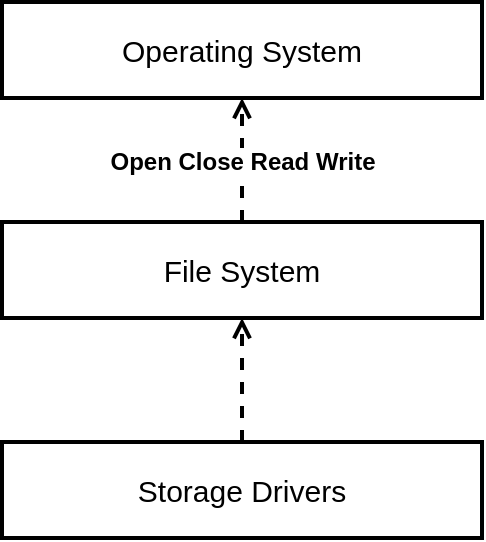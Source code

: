 <mxfile version="15.4.0" type="device" pages="3"><diagram id="Ctepzgeu9kMCJPL2qDfR" name="Signal"><mxGraphModel dx="1086" dy="966" grid="1" gridSize="10" guides="1" tooltips="1" connect="1" arrows="1" fold="1" page="1" pageScale="1" pageWidth="827" pageHeight="1169" math="0" shadow="0"><root><mxCell id="0"/><mxCell id="1" parent="0"/><mxCell id="_YDyN0xzTqJ3rngmpTyM-4" style="edgeStyle=orthogonalEdgeStyle;rounded=0;orthogonalLoop=1;jettySize=auto;html=1;exitX=0.5;exitY=0;exitDx=0;exitDy=0;entryX=0.5;entryY=1;entryDx=0;entryDy=0;fontSize=15;endArrow=open;endFill=0;dashed=1;strokeWidth=2;" edge="1" parent="1" source="_YDyN0xzTqJ3rngmpTyM-1" target="_YDyN0xzTqJ3rngmpTyM-2"><mxGeometry relative="1" as="geometry"/></mxCell><mxCell id="_YDyN0xzTqJ3rngmpTyM-1" value="Storage Drivers" style="rounded=0;whiteSpace=wrap;html=1;strokeWidth=2;fontSize=15;" vertex="1" parent="1"><mxGeometry x="220" y="570" width="240" height="48" as="geometry"/></mxCell><mxCell id="_YDyN0xzTqJ3rngmpTyM-5" style="edgeStyle=orthogonalEdgeStyle;rounded=0;orthogonalLoop=1;jettySize=auto;html=1;exitX=0.5;exitY=0;exitDx=0;exitDy=0;entryX=0.5;entryY=1;entryDx=0;entryDy=0;fontSize=15;endArrow=open;endFill=0;dashed=1;strokeWidth=2;" edge="1" parent="1" source="_YDyN0xzTqJ3rngmpTyM-2" target="_YDyN0xzTqJ3rngmpTyM-3"><mxGeometry relative="1" as="geometry"/></mxCell><mxCell id="_YDyN0xzTqJ3rngmpTyM-2" value="File System" style="rounded=0;whiteSpace=wrap;html=1;strokeWidth=2;fontSize=15;" vertex="1" parent="1"><mxGeometry x="220" y="460" width="240" height="48" as="geometry"/></mxCell><mxCell id="_YDyN0xzTqJ3rngmpTyM-3" value="Operating System" style="rounded=0;whiteSpace=wrap;html=1;strokeWidth=2;fontSize=15;" vertex="1" parent="1"><mxGeometry x="220" y="350" width="240" height="48" as="geometry"/></mxCell><mxCell id="_YDyN0xzTqJ3rngmpTyM-6" value="Open Close Read Write" style="text;html=1;align=center;verticalAlign=middle;resizable=0;points=[];autosize=1;strokeColor=none;fillColor=none;fontSize=12;labelBackgroundColor=default;fontStyle=1;fontColor=default;" vertex="1" parent="1"><mxGeometry x="265" y="420" width="150" height="20" as="geometry"/></mxCell></root></mxGraphModel></diagram><diagram id="rm9IeaIrXaOyM-_L20-r" name="NFS"><mxGraphModel dx="1086" dy="966" grid="1" gridSize="10" guides="1" tooltips="1" connect="1" arrows="1" fold="1" page="1" pageScale="1" pageWidth="827" pageHeight="1169" math="0" shadow="0"><root><mxCell id="JAyr-gr00N3Zd9mxcTfW-0"/><mxCell id="JAyr-gr00N3Zd9mxcTfW-1" parent="JAyr-gr00N3Zd9mxcTfW-0"/><mxCell id="vpJxC4m3uwQz7yRDqHU5-8" style="rounded=0;orthogonalLoop=1;jettySize=auto;html=1;exitX=0.5;exitY=1;exitDx=0;exitDy=0;entryX=0.25;entryY=0;entryDx=0;entryDy=0;dashed=1;fontSize=12;fontColor=default;endArrow=open;endFill=0;strokeWidth=2;" edge="1" parent="JAyr-gr00N3Zd9mxcTfW-1" source="vpJxC4m3uwQz7yRDqHU5-2" target="vpJxC4m3uwQz7yRDqHU5-4"><mxGeometry relative="1" as="geometry"/></mxCell><mxCell id="vpJxC4m3uwQz7yRDqHU5-10" style="edgeStyle=none;rounded=0;orthogonalLoop=1;jettySize=auto;html=1;exitX=0.25;exitY=1;exitDx=0;exitDy=0;entryX=0.25;entryY=0;entryDx=0;entryDy=0;dashed=1;fontSize=12;fontColor=default;endArrow=open;endFill=0;strokeWidth=2;" edge="1" parent="JAyr-gr00N3Zd9mxcTfW-1" source="vpJxC4m3uwQz7yRDqHU5-2" target="vpJxC4m3uwQz7yRDqHU5-3"><mxGeometry relative="1" as="geometry"/></mxCell><mxCell id="vpJxC4m3uwQz7yRDqHU5-2" value="Server" style="rounded=0;whiteSpace=wrap;html=1;fontSize=17;strokeColor=default;strokeWidth=2;fillColor=default;labelBackgroundColor=default;fontColor=default;" vertex="1" parent="JAyr-gr00N3Zd9mxcTfW-1"><mxGeometry x="140" y="180" width="120" height="50" as="geometry"/></mxCell><mxCell id="vpJxC4m3uwQz7yRDqHU5-3" value="Client" style="rounded=0;whiteSpace=wrap;html=1;fontSize=17;strokeColor=default;strokeWidth=2;fillColor=default;labelBackgroundColor=default;fontColor=default;" vertex="1" parent="JAyr-gr00N3Zd9mxcTfW-1"><mxGeometry x="140" y="480" width="120" height="50" as="geometry"/></mxCell><mxCell id="vpJxC4m3uwQz7yRDqHU5-4" value="Client" style="rounded=0;whiteSpace=wrap;html=1;fontSize=17;strokeColor=default;strokeWidth=2;fillColor=default;labelBackgroundColor=default;fontColor=default;" vertex="1" parent="JAyr-gr00N3Zd9mxcTfW-1"><mxGeometry x="370" y="480" width="120" height="50" as="geometry"/></mxCell><mxCell id="vpJxC4m3uwQz7yRDqHU5-9" style="edgeStyle=none;rounded=0;orthogonalLoop=1;jettySize=auto;html=1;exitX=0.5;exitY=1;exitDx=0;exitDy=0;entryX=0.75;entryY=0;entryDx=0;entryDy=0;dashed=1;fontSize=12;fontColor=default;endArrow=open;endFill=0;strokeWidth=2;" edge="1" parent="JAyr-gr00N3Zd9mxcTfW-1" source="vpJxC4m3uwQz7yRDqHU5-5" target="vpJxC4m3uwQz7yRDqHU5-3"><mxGeometry relative="1" as="geometry"/></mxCell><mxCell id="vpJxC4m3uwQz7yRDqHU5-5" value="Server" style="rounded=0;whiteSpace=wrap;html=1;fontSize=17;strokeColor=default;strokeWidth=2;fillColor=default;labelBackgroundColor=default;fontColor=default;" vertex="1" parent="JAyr-gr00N3Zd9mxcTfW-1"><mxGeometry x="370" y="180" width="120" height="50" as="geometry"/></mxCell><mxCell id="vpJxC4m3uwQz7yRDqHU5-6" value="192.168.0.33:/data1" style="text;html=1;align=center;verticalAlign=middle;resizable=0;points=[];autosize=1;strokeColor=none;fillColor=none;fontSize=12;fontColor=default;" vertex="1" parent="JAyr-gr00N3Zd9mxcTfW-1"><mxGeometry x="140" y="160" width="120" height="20" as="geometry"/></mxCell><mxCell id="vpJxC4m3uwQz7yRDqHU5-7" value="192.168.0.34:/data2" style="text;html=1;align=center;verticalAlign=middle;resizable=0;points=[];autosize=1;strokeColor=none;fillColor=none;fontSize=12;fontColor=default;" vertex="1" parent="JAyr-gr00N3Zd9mxcTfW-1"><mxGeometry x="370" y="160" width="120" height="20" as="geometry"/></mxCell><mxCell id="vpJxC4m3uwQz7yRDqHU5-12" value="mount 192.168.0.33/data1 /data1" style="text;html=1;align=center;verticalAlign=middle;resizable=0;points=[];autosize=1;strokeColor=none;fillColor=none;fontSize=12;fontColor=default;" vertex="1" parent="JAyr-gr00N3Zd9mxcTfW-1"><mxGeometry x="105" y="530" width="190" height="20" as="geometry"/></mxCell><mxCell id="vpJxC4m3uwQz7yRDqHU5-13" value="mount 192.168.0.33/data2 /data2" style="text;html=1;align=center;verticalAlign=middle;resizable=0;points=[];autosize=1;strokeColor=none;fillColor=none;fontSize=12;fontColor=default;" vertex="1" parent="JAyr-gr00N3Zd9mxcTfW-1"><mxGeometry x="105" y="550" width="190" height="20" as="geometry"/></mxCell><mxCell id="vpJxC4m3uwQz7yRDqHU5-16" value="mount 192.168.0.33/data1 /data1" style="text;html=1;align=center;verticalAlign=middle;resizable=0;points=[];autosize=1;strokeColor=none;fillColor=none;fontSize=12;fontColor=default;" vertex="1" parent="JAyr-gr00N3Zd9mxcTfW-1"><mxGeometry x="350" y="530" width="190" height="20" as="geometry"/></mxCell></root></mxGraphModel></diagram><diagram id="Po9Fgrn3MVFDpkzhM-1s" name="第 3 页"><mxGraphModel dx="1086" dy="966" grid="1" gridSize="10" guides="1" tooltips="1" connect="1" arrows="1" fold="1" page="1" pageScale="1" pageWidth="827" pageHeight="1169" math="0" shadow="0"><root><mxCell id="5EO01nSGMvIrtCo4rNN3-0"/><mxCell id="5EO01nSGMvIrtCo4rNN3-1" parent="5EO01nSGMvIrtCo4rNN3-0"/></root></mxGraphModel></diagram></mxfile>